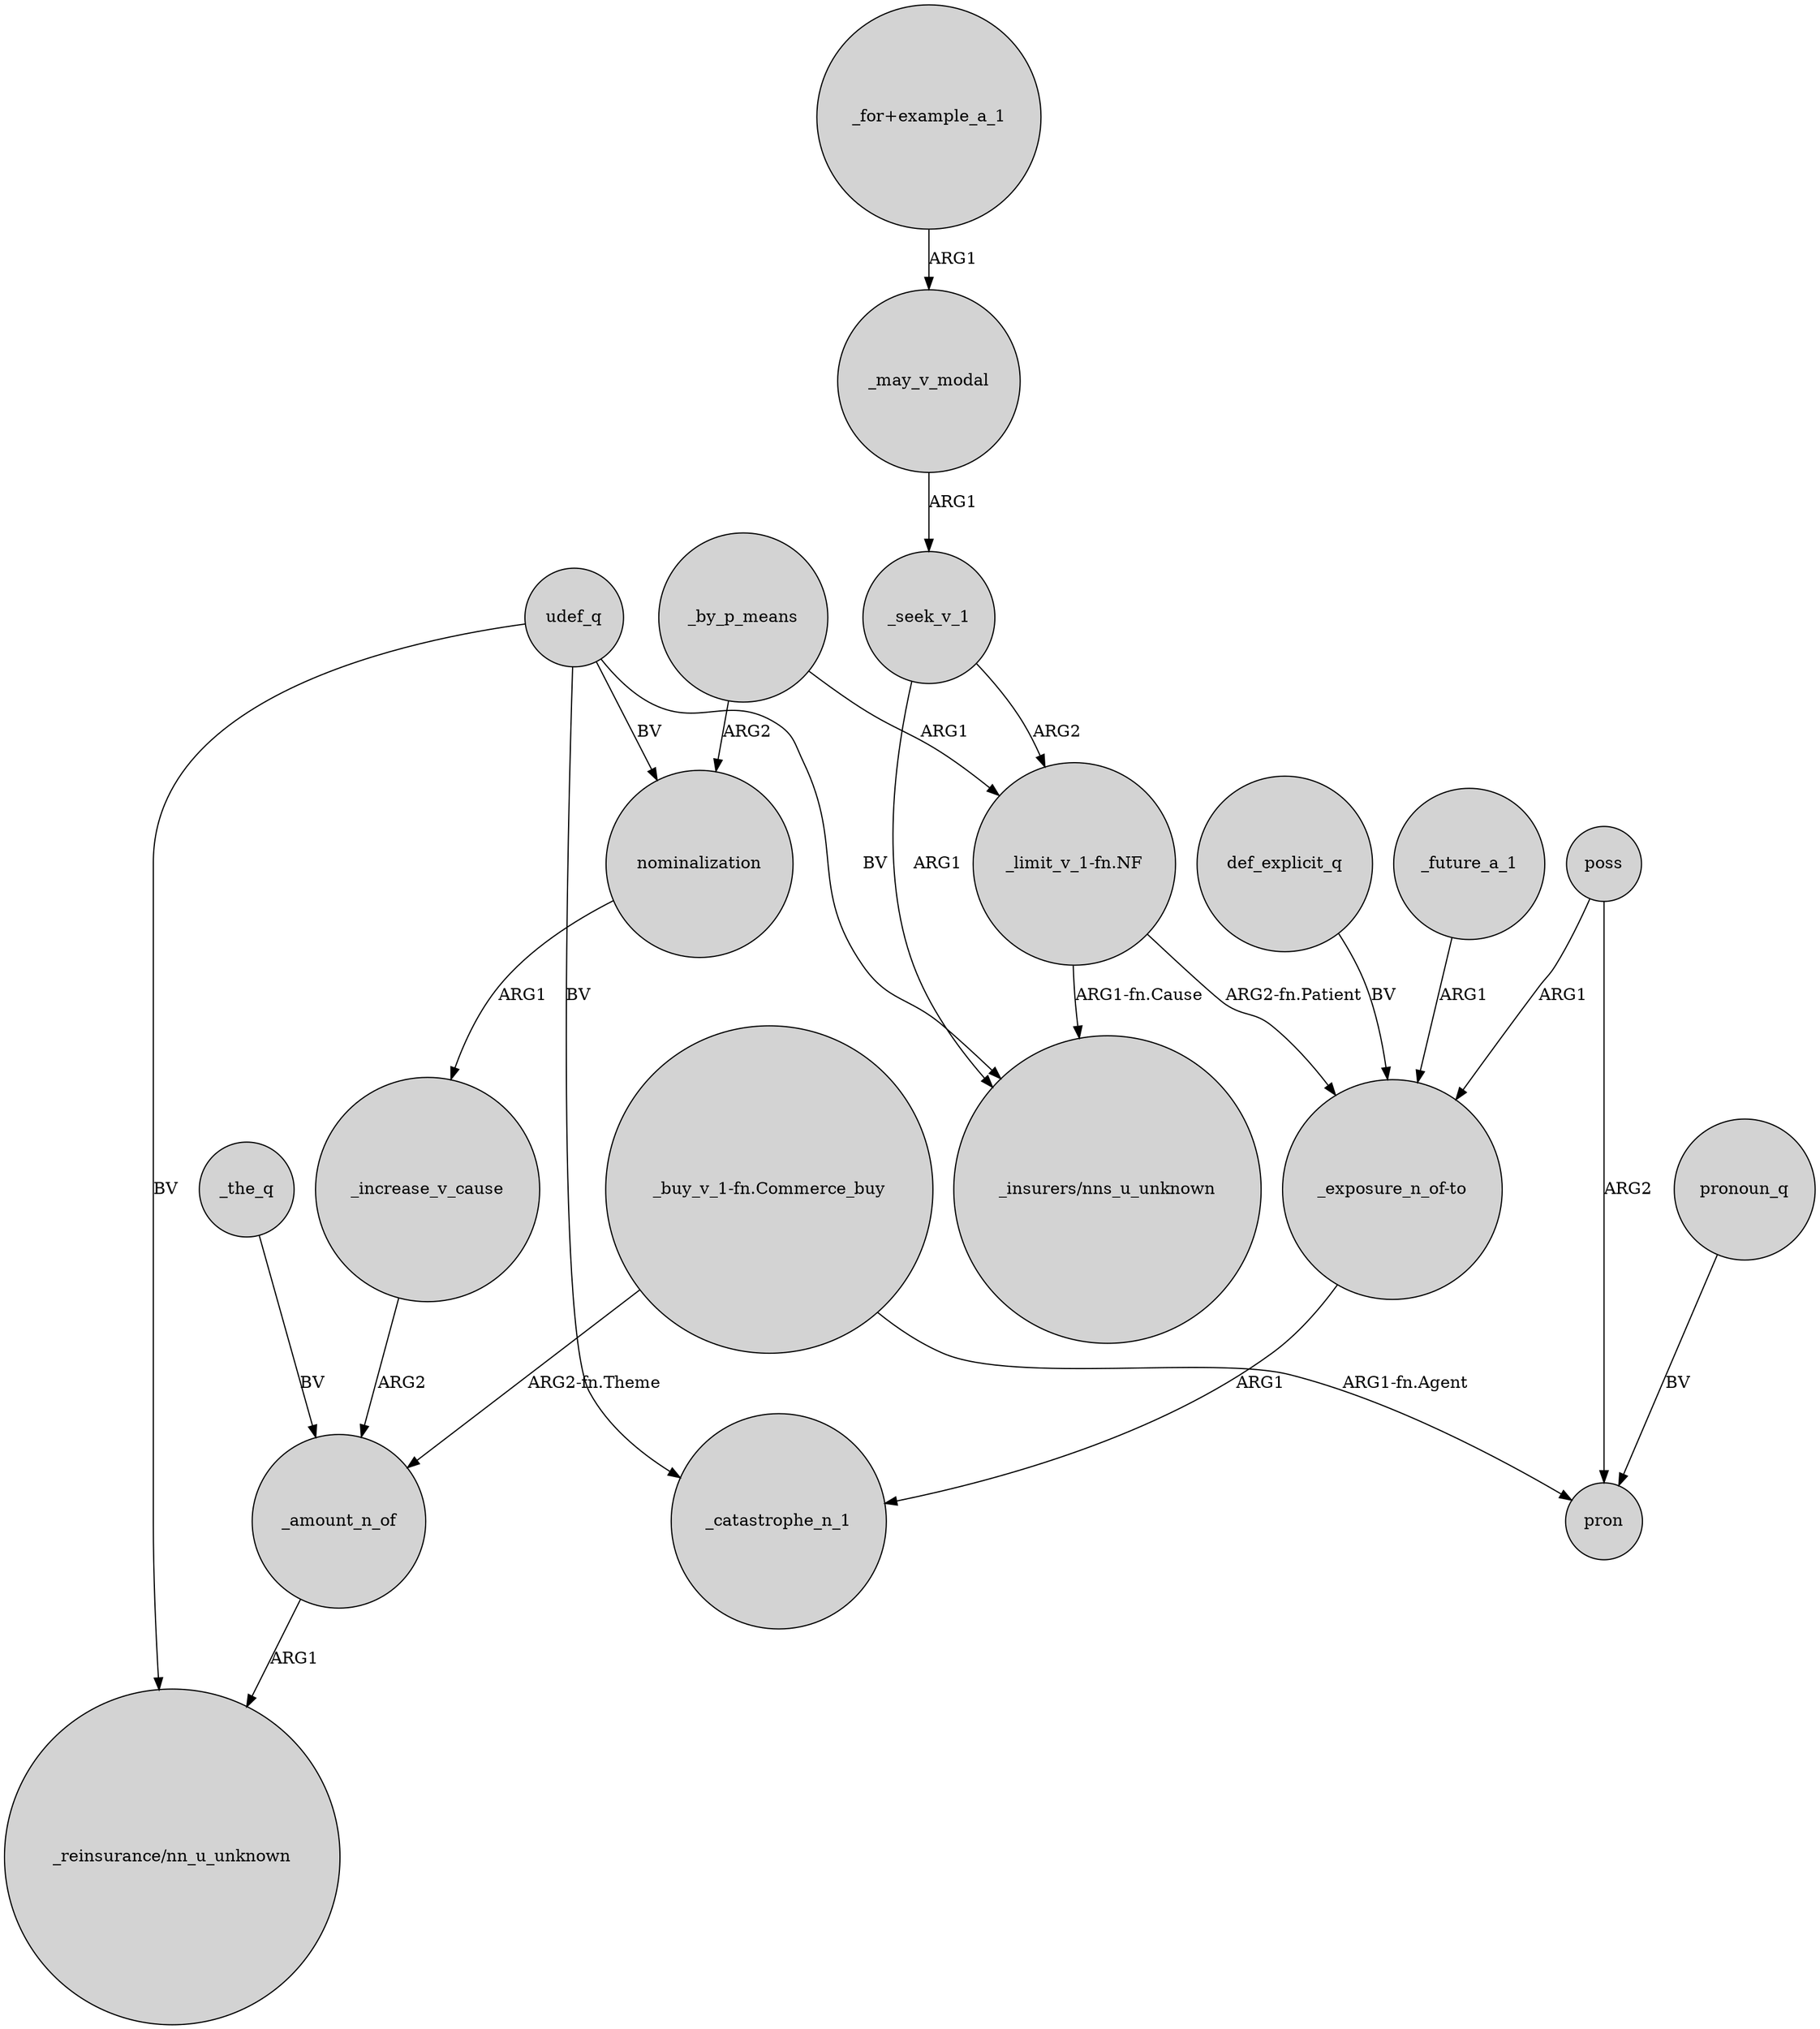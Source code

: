 digraph {
	node [shape=circle style=filled]
	_by_p_means -> nominalization [label=ARG2]
	poss -> pron [label=ARG2]
	"_limit_v_1-fn.NF" -> "_exposure_n_of-to" [label="ARG2-fn.Patient"]
	_the_q -> _amount_n_of [label=BV]
	"_buy_v_1-fn.Commerce_buy" -> pron [label="ARG1-fn.Agent"]
	"_limit_v_1-fn.NF" -> "_insurers/nns_u_unknown" [label="ARG1-fn.Cause"]
	_amount_n_of -> "_reinsurance/nn_u_unknown" [label=ARG1]
	_seek_v_1 -> "_insurers/nns_u_unknown" [label=ARG1]
	udef_q -> _catastrophe_n_1 [label=BV]
	_seek_v_1 -> "_limit_v_1-fn.NF" [label=ARG2]
	_by_p_means -> "_limit_v_1-fn.NF" [label=ARG1]
	poss -> "_exposure_n_of-to" [label=ARG1]
	pronoun_q -> pron [label=BV]
	def_explicit_q -> "_exposure_n_of-to" [label=BV]
	"_for+example_a_1" -> _may_v_modal [label=ARG1]
	_may_v_modal -> _seek_v_1 [label=ARG1]
	"_buy_v_1-fn.Commerce_buy" -> _amount_n_of [label="ARG2-fn.Theme"]
	"_exposure_n_of-to" -> _catastrophe_n_1 [label=ARG1]
	udef_q -> nominalization [label=BV]
	_future_a_1 -> "_exposure_n_of-to" [label=ARG1]
	udef_q -> "_insurers/nns_u_unknown" [label=BV]
	udef_q -> "_reinsurance/nn_u_unknown" [label=BV]
	nominalization -> _increase_v_cause [label=ARG1]
	_increase_v_cause -> _amount_n_of [label=ARG2]
}
